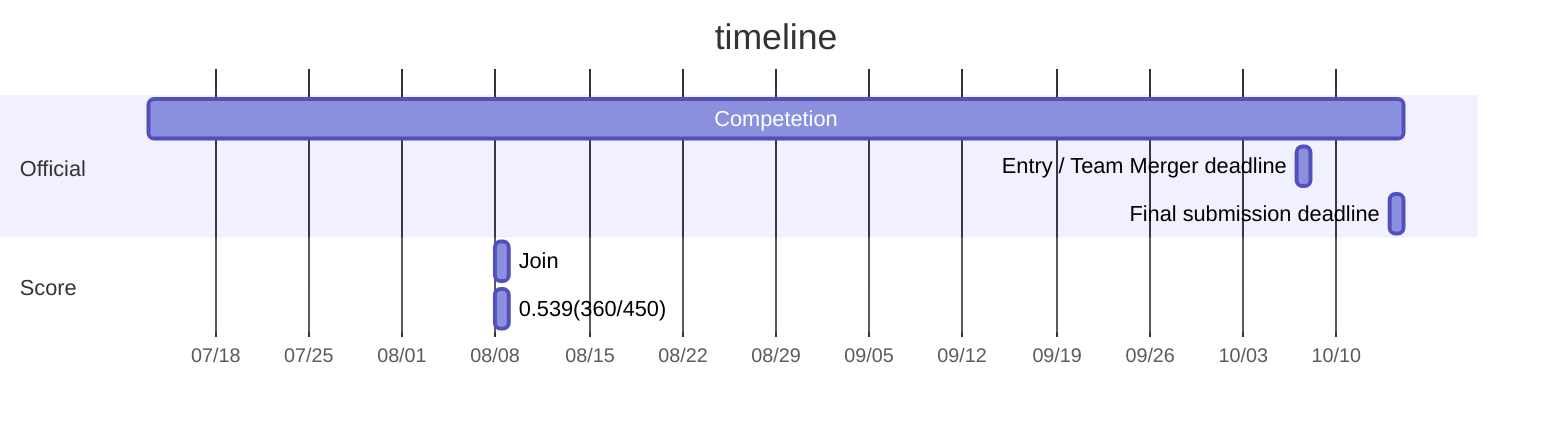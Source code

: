 gantt
  title timeline
  dateFormat YYYY-MM-DD
  axisFormat  %m/%d
  section Official
  Competetion: a1, 2021-07-13, 2021-10-15
  Entry / Team Merger deadline: a3, 2021-10-07, 2021-10-08
  Final submission deadline: a2, 2021-10-14, 2021-10-15

  section Score
  Join:2021-08-08, 2021-08-09
  0.539(360/450): 2021-08-08, 2021-08-09